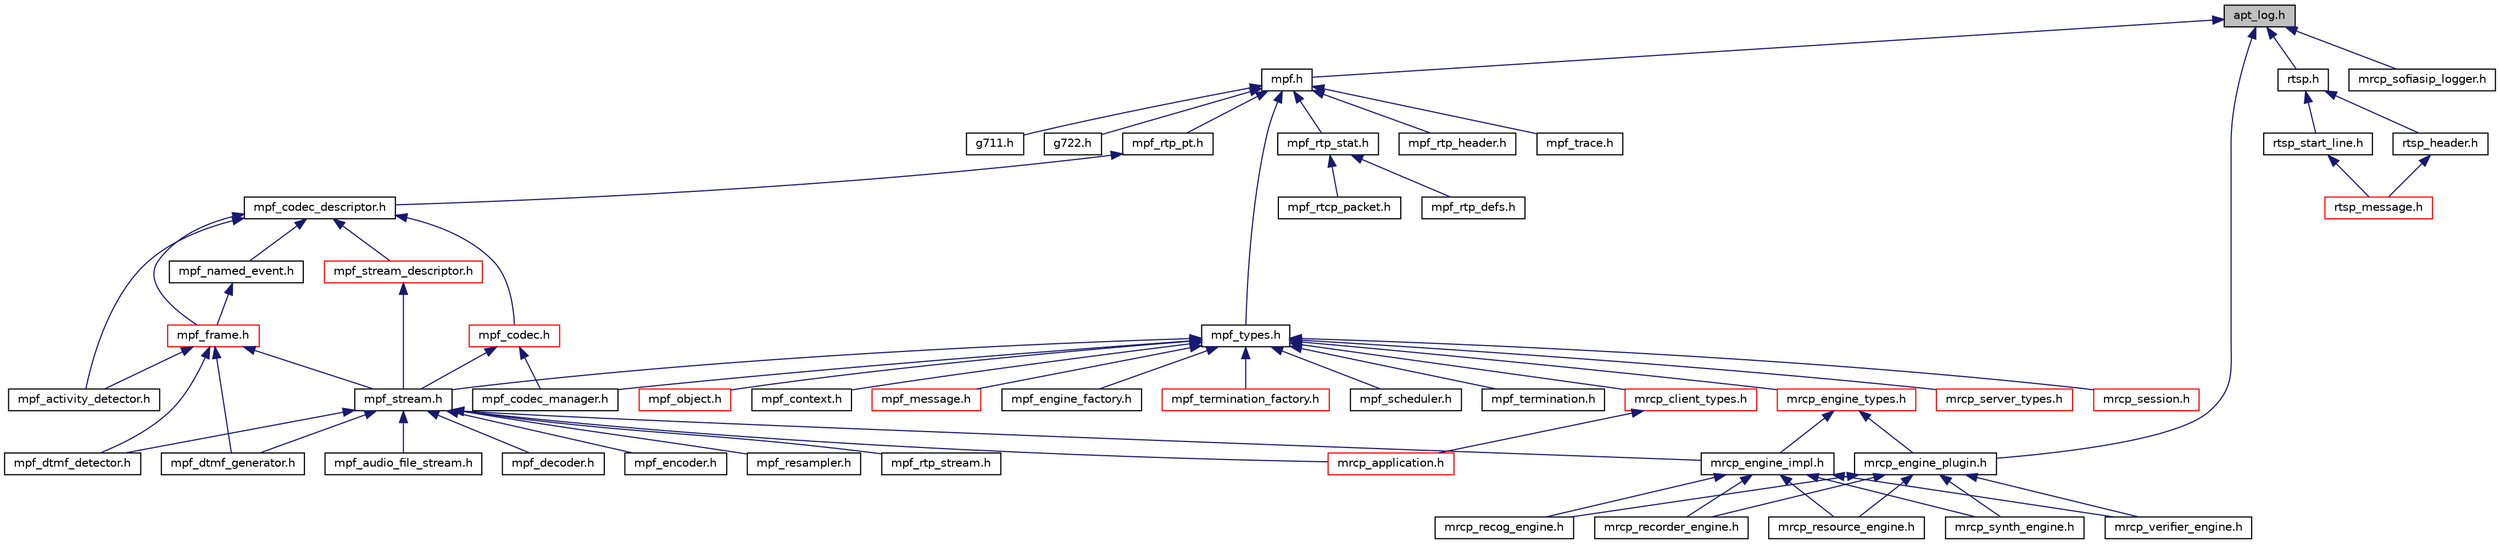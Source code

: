 digraph "apt_log.h"
{
  edge [fontname="Helvetica",fontsize="10",labelfontname="Helvetica",labelfontsize="10"];
  node [fontname="Helvetica",fontsize="10",shape=record];
  Node7 [label="apt_log.h",height=0.2,width=0.4,color="black", fillcolor="grey75", style="filled", fontcolor="black"];
  Node7 -> Node8 [dir="back",color="midnightblue",fontsize="10",style="solid",fontname="Helvetica"];
  Node8 [label="mpf.h",height=0.2,width=0.4,color="black", fillcolor="white", style="filled",URL="$mpf_8h.html",tooltip="Media Processing Framework Definitions. "];
  Node8 -> Node9 [dir="back",color="midnightblue",fontsize="10",style="solid",fontname="Helvetica"];
  Node9 [label="g711.h",height=0.2,width=0.4,color="black", fillcolor="white", style="filled",URL="$g711_8h.html",tooltip="A-law and u-law conversion routines. "];
  Node8 -> Node10 [dir="back",color="midnightblue",fontsize="10",style="solid",fontname="Helvetica"];
  Node10 [label="g722.h",height=0.2,width=0.4,color="black", fillcolor="white", style="filled",URL="$g722_8h.html"];
  Node8 -> Node11 [dir="back",color="midnightblue",fontsize="10",style="solid",fontname="Helvetica"];
  Node11 [label="mpf_rtp_pt.h",height=0.2,width=0.4,color="black", fillcolor="white", style="filled",URL="$mpf__rtp__pt_8h.html",tooltip="RTP Payload Types (RFC3551) "];
  Node11 -> Node12 [dir="back",color="midnightblue",fontsize="10",style="solid",fontname="Helvetica"];
  Node12 [label="mpf_codec_descriptor.h",height=0.2,width=0.4,color="black", fillcolor="white", style="filled",URL="$mpf__codec__descriptor_8h.html",tooltip="MPF Codec Descriptor. "];
  Node12 -> Node13 [dir="back",color="midnightblue",fontsize="10",style="solid",fontname="Helvetica"];
  Node13 [label="mpf_frame.h",height=0.2,width=0.4,color="red", fillcolor="white", style="filled",URL="$mpf__frame_8h.html",tooltip="MPF Audio/Video/Named-event Frame. "];
  Node13 -> Node14 [dir="back",color="midnightblue",fontsize="10",style="solid",fontname="Helvetica"];
  Node14 [label="mpf_activity_detector.h",height=0.2,width=0.4,color="black", fillcolor="white", style="filled",URL="$mpf__activity__detector_8h.html",tooltip="MPF Voice Activity Detector. "];
  Node13 -> Node15 [dir="back",color="midnightblue",fontsize="10",style="solid",fontname="Helvetica"];
  Node15 [label="mpf_stream.h",height=0.2,width=0.4,color="black", fillcolor="white", style="filled",URL="$mpf__stream_8h.html",tooltip="MPF Bidirectional Stream. "];
  Node15 -> Node16 [dir="back",color="midnightblue",fontsize="10",style="solid",fontname="Helvetica"];
  Node16 [label="mpf_audio_file_stream.h",height=0.2,width=0.4,color="black", fillcolor="white", style="filled",URL="$mpf__audio__file__stream_8h.html",tooltip="MPF Audio FIle Stream. "];
  Node15 -> Node17 [dir="back",color="midnightblue",fontsize="10",style="solid",fontname="Helvetica"];
  Node17 [label="mpf_decoder.h",height=0.2,width=0.4,color="black", fillcolor="white", style="filled",URL="$mpf__decoder_8h.html",tooltip="MPF Stream Decoder. "];
  Node15 -> Node18 [dir="back",color="midnightblue",fontsize="10",style="solid",fontname="Helvetica"];
  Node18 [label="mpf_dtmf_detector.h",height=0.2,width=0.4,color="black", fillcolor="white", style="filled",URL="$mpf__dtmf__detector_8h.html",tooltip="DTMF detector. "];
  Node15 -> Node19 [dir="back",color="midnightblue",fontsize="10",style="solid",fontname="Helvetica"];
  Node19 [label="mpf_dtmf_generator.h",height=0.2,width=0.4,color="black", fillcolor="white", style="filled",URL="$mpf__dtmf__generator_8h.html",tooltip="DTMF generator. "];
  Node15 -> Node20 [dir="back",color="midnightblue",fontsize="10",style="solid",fontname="Helvetica"];
  Node20 [label="mpf_encoder.h",height=0.2,width=0.4,color="black", fillcolor="white", style="filled",URL="$mpf__encoder_8h.html",tooltip="MPF Stream Encoder. "];
  Node15 -> Node21 [dir="back",color="midnightblue",fontsize="10",style="solid",fontname="Helvetica"];
  Node21 [label="mpf_resampler.h",height=0.2,width=0.4,color="black", fillcolor="white", style="filled",URL="$mpf__resampler_8h.html",tooltip="MPF Stream Resampler. "];
  Node15 -> Node22 [dir="back",color="midnightblue",fontsize="10",style="solid",fontname="Helvetica"];
  Node22 [label="mpf_rtp_stream.h",height=0.2,width=0.4,color="black", fillcolor="white", style="filled",URL="$mpf__rtp__stream_8h.html",tooltip="MPF RTP Stream. "];
  Node15 -> Node23 [dir="back",color="midnightblue",fontsize="10",style="solid",fontname="Helvetica"];
  Node23 [label="mrcp_application.h",height=0.2,width=0.4,color="red", fillcolor="white", style="filled",URL="$mrcp__application_8h.html",tooltip="MRCP User Level Application Interface. "];
  Node15 -> Node27 [dir="back",color="midnightblue",fontsize="10",style="solid",fontname="Helvetica"];
  Node27 [label="mrcp_engine_impl.h",height=0.2,width=0.4,color="black", fillcolor="white", style="filled",URL="$mrcp__engine__impl_8h.html",tooltip="MRCP Engine Realization Interface (typically should be implemented in plugins) "];
  Node27 -> Node28 [dir="back",color="midnightblue",fontsize="10",style="solid",fontname="Helvetica"];
  Node28 [label="mrcp_recog_engine.h",height=0.2,width=0.4,color="black", fillcolor="white", style="filled",URL="$mrcp__recog__engine_8h.html",tooltip="Recognizer Engine Includes. "];
  Node27 -> Node29 [dir="back",color="midnightblue",fontsize="10",style="solid",fontname="Helvetica"];
  Node29 [label="mrcp_recorder_engine.h",height=0.2,width=0.4,color="black", fillcolor="white", style="filled",URL="$mrcp__recorder__engine_8h.html",tooltip="Recorder Engine Includes. "];
  Node27 -> Node30 [dir="back",color="midnightblue",fontsize="10",style="solid",fontname="Helvetica"];
  Node30 [label="mrcp_resource_engine.h",height=0.2,width=0.4,color="black", fillcolor="white", style="filled",URL="$mrcp__resource__engine_8h.html",tooltip="Legacy MRCP Resource Engine. "];
  Node27 -> Node31 [dir="back",color="midnightblue",fontsize="10",style="solid",fontname="Helvetica"];
  Node31 [label="mrcp_synth_engine.h",height=0.2,width=0.4,color="black", fillcolor="white", style="filled",URL="$mrcp__synth__engine_8h.html",tooltip="Synthesizer Engine Includes. "];
  Node27 -> Node32 [dir="back",color="midnightblue",fontsize="10",style="solid",fontname="Helvetica"];
  Node32 [label="mrcp_verifier_engine.h",height=0.2,width=0.4,color="black", fillcolor="white", style="filled",URL="$mrcp__verifier__engine_8h.html",tooltip="Verifier Engine Includes. "];
  Node13 -> Node18 [dir="back",color="midnightblue",fontsize="10",style="solid",fontname="Helvetica"];
  Node13 -> Node19 [dir="back",color="midnightblue",fontsize="10",style="solid",fontname="Helvetica"];
  Node12 -> Node37 [dir="back",color="midnightblue",fontsize="10",style="solid",fontname="Helvetica"];
  Node37 [label="mpf_named_event.h",height=0.2,width=0.4,color="black", fillcolor="white", style="filled",URL="$mpf__named__event_8h.html",tooltip="MPF Named Events (RFC4733/RFC2833) "];
  Node37 -> Node13 [dir="back",color="midnightblue",fontsize="10",style="solid",fontname="Helvetica"];
  Node12 -> Node14 [dir="back",color="midnightblue",fontsize="10",style="solid",fontname="Helvetica"];
  Node12 -> Node38 [dir="back",color="midnightblue",fontsize="10",style="solid",fontname="Helvetica"];
  Node38 [label="mpf_stream_descriptor.h",height=0.2,width=0.4,color="red", fillcolor="white", style="filled",URL="$mpf__stream__descriptor_8h.html",tooltip="MPF Stream Descriptor. "];
  Node38 -> Node15 [dir="back",color="midnightblue",fontsize="10",style="solid",fontname="Helvetica"];
  Node12 -> Node49 [dir="back",color="midnightblue",fontsize="10",style="solid",fontname="Helvetica"];
  Node49 [label="mpf_codec.h",height=0.2,width=0.4,color="red", fillcolor="white", style="filled",URL="$mpf__codec_8h.html",tooltip="MPF Codec. "];
  Node49 -> Node15 [dir="back",color="midnightblue",fontsize="10",style="solid",fontname="Helvetica"];
  Node49 -> Node50 [dir="back",color="midnightblue",fontsize="10",style="solid",fontname="Helvetica"];
  Node50 [label="mpf_codec_manager.h",height=0.2,width=0.4,color="black", fillcolor="white", style="filled",URL="$mpf__codec__manager_8h.html",tooltip="MPF Codec Manager. "];
  Node8 -> Node51 [dir="back",color="midnightblue",fontsize="10",style="solid",fontname="Helvetica"];
  Node51 [label="mpf_types.h",height=0.2,width=0.4,color="black", fillcolor="white", style="filled",URL="$mpf__types_8h.html",tooltip="MPF Types Declarations. "];
  Node51 -> Node15 [dir="back",color="midnightblue",fontsize="10",style="solid",fontname="Helvetica"];
  Node51 -> Node52 [dir="back",color="midnightblue",fontsize="10",style="solid",fontname="Helvetica"];
  Node52 [label="mpf_object.h",height=0.2,width=0.4,color="red", fillcolor="white", style="filled",URL="$mpf__object_8h.html",tooltip="Media Processing Object Base (bridge, multiplexor, mixer, ...) "];
  Node51 -> Node50 [dir="back",color="midnightblue",fontsize="10",style="solid",fontname="Helvetica"];
  Node51 -> Node56 [dir="back",color="midnightblue",fontsize="10",style="solid",fontname="Helvetica"];
  Node56 [label="mpf_context.h",height=0.2,width=0.4,color="black", fillcolor="white", style="filled",URL="$mpf__context_8h.html",tooltip="MPF Context. "];
  Node51 -> Node57 [dir="back",color="midnightblue",fontsize="10",style="solid",fontname="Helvetica"];
  Node57 [label="mpf_message.h",height=0.2,width=0.4,color="red", fillcolor="white", style="filled",URL="$mpf__message_8h.html",tooltip="Media Processing Framework Message Definitions. "];
  Node51 -> Node60 [dir="back",color="midnightblue",fontsize="10",style="solid",fontname="Helvetica"];
  Node60 [label="mpf_engine_factory.h",height=0.2,width=0.4,color="black", fillcolor="white", style="filled",URL="$mpf__engine__factory_8h_source.html"];
  Node51 -> Node61 [dir="back",color="midnightblue",fontsize="10",style="solid",fontname="Helvetica"];
  Node61 [label="mpf_termination_factory.h",height=0.2,width=0.4,color="red", fillcolor="white", style="filled",URL="$mpf__termination__factory_8h.html",tooltip="MPF Termination Factory. "];
  Node51 -> Node63 [dir="back",color="midnightblue",fontsize="10",style="solid",fontname="Helvetica"];
  Node63 [label="mpf_scheduler.h",height=0.2,width=0.4,color="black", fillcolor="white", style="filled",URL="$mpf__scheduler_8h.html",tooltip="MPF Scheduler (High Resolution Clock for Media Processing and Timer) "];
  Node51 -> Node64 [dir="back",color="midnightblue",fontsize="10",style="solid",fontname="Helvetica"];
  Node64 [label="mpf_termination.h",height=0.2,width=0.4,color="black", fillcolor="white", style="filled",URL="$mpf__termination_8h.html",tooltip="MPF Termination. "];
  Node51 -> Node65 [dir="back",color="midnightblue",fontsize="10",style="solid",fontname="Helvetica"];
  Node65 [label="mrcp_client_types.h",height=0.2,width=0.4,color="red", fillcolor="white", style="filled",URL="$mrcp__client__types_8h.html",tooltip="MRCP Client Types. "];
  Node65 -> Node23 [dir="back",color="midnightblue",fontsize="10",style="solid",fontname="Helvetica"];
  Node51 -> Node66 [dir="back",color="midnightblue",fontsize="10",style="solid",fontname="Helvetica"];
  Node66 [label="mrcp_engine_types.h",height=0.2,width=0.4,color="red", fillcolor="white", style="filled",URL="$mrcp__engine__types_8h.html",tooltip="MRCP Engine Types. "];
  Node66 -> Node27 [dir="back",color="midnightblue",fontsize="10",style="solid",fontname="Helvetica"];
  Node66 -> Node70 [dir="back",color="midnightblue",fontsize="10",style="solid",fontname="Helvetica"];
  Node70 [label="mrcp_engine_plugin.h",height=0.2,width=0.4,color="black", fillcolor="white", style="filled",URL="$mrcp__engine__plugin_8h.html",tooltip="MRCP Engine Plugin. "];
  Node70 -> Node28 [dir="back",color="midnightblue",fontsize="10",style="solid",fontname="Helvetica"];
  Node70 -> Node29 [dir="back",color="midnightblue",fontsize="10",style="solid",fontname="Helvetica"];
  Node70 -> Node30 [dir="back",color="midnightblue",fontsize="10",style="solid",fontname="Helvetica"];
  Node70 -> Node31 [dir="back",color="midnightblue",fontsize="10",style="solid",fontname="Helvetica"];
  Node70 -> Node32 [dir="back",color="midnightblue",fontsize="10",style="solid",fontname="Helvetica"];
  Node51 -> Node71 [dir="back",color="midnightblue",fontsize="10",style="solid",fontname="Helvetica"];
  Node71 [label="mrcp_server_types.h",height=0.2,width=0.4,color="red", fillcolor="white", style="filled",URL="$mrcp__server__types_8h.html",tooltip="MRCP Server Types. "];
  Node51 -> Node72 [dir="back",color="midnightblue",fontsize="10",style="solid",fontname="Helvetica"];
  Node72 [label="mrcp_session.h",height=0.2,width=0.4,color="red", fillcolor="white", style="filled",URL="$mrcp__session_8h.html",tooltip="Abstract MRCP Session. "];
  Node8 -> Node73 [dir="back",color="midnightblue",fontsize="10",style="solid",fontname="Helvetica"];
  Node73 [label="mpf_rtp_stat.h",height=0.2,width=0.4,color="black", fillcolor="white", style="filled",URL="$mpf__rtp__stat_8h.html",tooltip="RTP/RTCP Statistics. "];
  Node73 -> Node74 [dir="back",color="midnightblue",fontsize="10",style="solid",fontname="Helvetica"];
  Node74 [label="mpf_rtcp_packet.h",height=0.2,width=0.4,color="black", fillcolor="white", style="filled",URL="$mpf__rtcp__packet_8h.html",tooltip="RTCP Packet Definition. "];
  Node73 -> Node36 [dir="back",color="midnightblue",fontsize="10",style="solid",fontname="Helvetica"];
  Node36 [label="mpf_rtp_defs.h",height=0.2,width=0.4,color="black", fillcolor="white", style="filled",URL="$mpf__rtp__defs_8h.html",tooltip="Internal RTP Definitions. "];
  Node8 -> Node75 [dir="back",color="midnightblue",fontsize="10",style="solid",fontname="Helvetica"];
  Node75 [label="mpf_rtp_header.h",height=0.2,width=0.4,color="black", fillcolor="white", style="filled",URL="$mpf__rtp__header_8h.html",tooltip="RTP Header Definition. "];
  Node8 -> Node76 [dir="back",color="midnightblue",fontsize="10",style="solid",fontname="Helvetica"];
  Node76 [label="mpf_trace.h",height=0.2,width=0.4,color="black", fillcolor="white", style="filled",URL="$mpf__trace_8h.html",tooltip="MPF Tracer. "];
  Node7 -> Node70 [dir="back",color="midnightblue",fontsize="10",style="solid",fontname="Helvetica"];
  Node7 -> Node77 [dir="back",color="midnightblue",fontsize="10",style="solid",fontname="Helvetica"];
  Node77 [label="rtsp.h",height=0.2,width=0.4,color="black", fillcolor="white", style="filled",URL="$rtsp_8h.html",tooltip="RTSP Core Definitions. "];
  Node77 -> Node78 [dir="back",color="midnightblue",fontsize="10",style="solid",fontname="Helvetica"];
  Node78 [label="rtsp_start_line.h",height=0.2,width=0.4,color="black", fillcolor="white", style="filled",URL="$rtsp__start__line_8h.html",tooltip="RTSP Start Line (request-line/status-line) "];
  Node78 -> Node79 [dir="back",color="midnightblue",fontsize="10",style="solid",fontname="Helvetica"];
  Node79 [label="rtsp_message.h",height=0.2,width=0.4,color="red", fillcolor="white", style="filled",URL="$rtsp__message_8h.html",tooltip="RTSP Message Definition. "];
  Node77 -> Node83 [dir="back",color="midnightblue",fontsize="10",style="solid",fontname="Helvetica"];
  Node83 [label="rtsp_header.h",height=0.2,width=0.4,color="black", fillcolor="white", style="filled",URL="$rtsp__header_8h.html",tooltip="RTSP Header. "];
  Node83 -> Node79 [dir="back",color="midnightblue",fontsize="10",style="solid",fontname="Helvetica"];
  Node7 -> Node84 [dir="back",color="midnightblue",fontsize="10",style="solid",fontname="Helvetica"];
  Node84 [label="mrcp_sofiasip_logger.h",height=0.2,width=0.4,color="black", fillcolor="white", style="filled",URL="$mrcp__sofiasip__logger_8h.html",tooltip="Sofia-SIP Logger. "];
}
